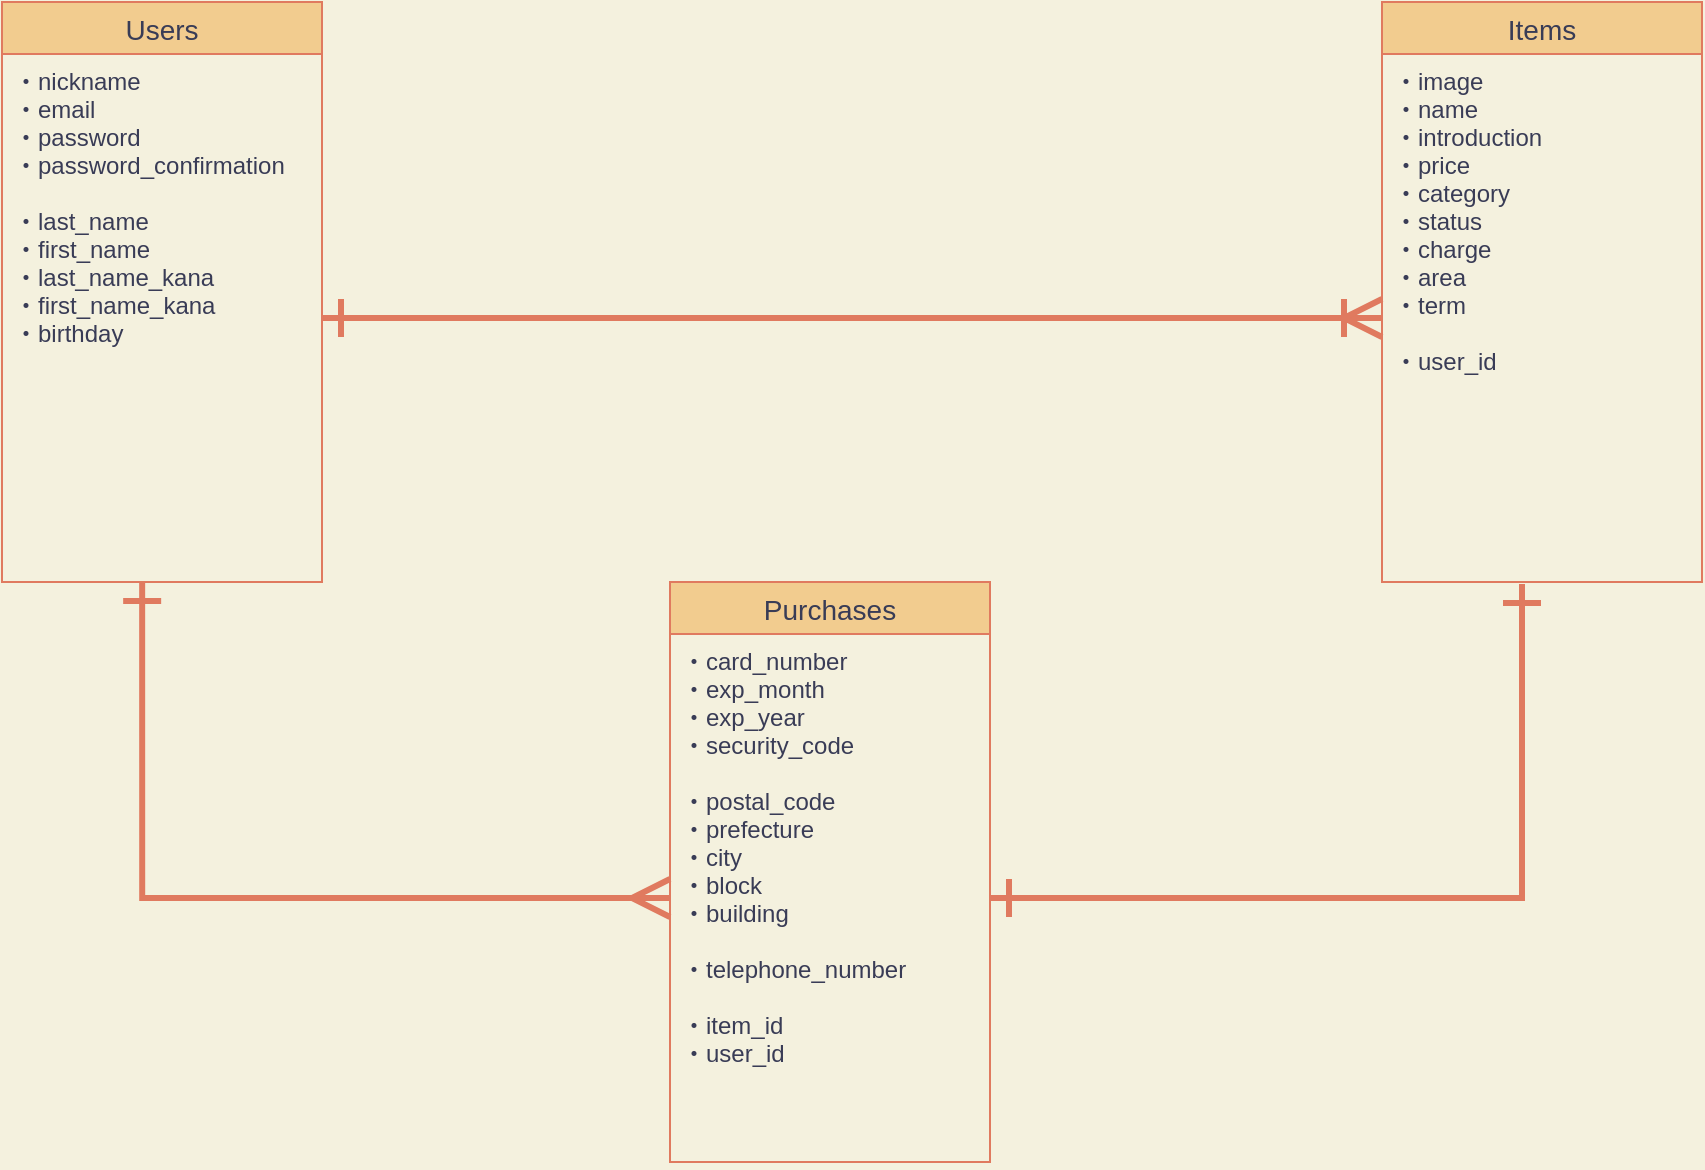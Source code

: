 <mxfile version="13.6.5">
    <diagram id="LvgWzFU3AR6GR3smVRUI" name="ページ1">
        <mxGraphModel dx="381" dy="622" grid="1" gridSize="10" guides="1" tooltips="1" connect="1" arrows="1" fold="1" page="1" pageScale="1" pageWidth="827" pageHeight="1169" background="#F4F1DE" math="0" shadow="0">
            <root>
                <mxCell id="0"/>
                <mxCell id="1" parent="0"/>
                <mxCell id="2" value="Users" style="swimlane;fontStyle=0;childLayout=stackLayout;horizontal=1;startSize=26;horizontalStack=0;resizeParent=1;resizeParentMax=0;resizeLast=0;collapsible=1;marginBottom=0;align=center;fontSize=14;fillColor=#F2CC8F;strokeColor=#E07A5F;fontColor=#393C56;" parent="1" vertex="1">
                    <mxGeometry width="160" height="290" as="geometry">
                        <mxRectangle x="40" y="40" width="90" height="26" as="alternateBounds"/>
                    </mxGeometry>
                </mxCell>
                <mxCell id="11" value="・nickname&#10;・email&#10;・password&#10;・password_confirmation&#10;&#10;・last_name&#10;・first_name&#10;・last_name_kana&#10;・first_name_kana&#10;・birthday" style="text;strokeColor=none;fillColor=none;spacingLeft=4;spacingRight=4;overflow=hidden;rotatable=0;points=[[0,0.5],[1,0.5]];portConstraint=eastwest;fontSize=12;fontColor=#393C56;" parent="2" vertex="1">
                    <mxGeometry y="26" width="160" height="264" as="geometry"/>
                </mxCell>
                <mxCell id="13" value="Items" style="swimlane;fontStyle=0;childLayout=stackLayout;horizontal=1;startSize=26;horizontalStack=0;resizeParent=1;resizeParentMax=0;resizeLast=0;collapsible=1;marginBottom=0;align=center;fontSize=14;fillColor=#F2CC8F;strokeColor=#E07A5F;fontColor=#393C56;" parent="1" vertex="1">
                    <mxGeometry x="690" width="160" height="290" as="geometry">
                        <mxRectangle x="40" y="40" width="90" height="26" as="alternateBounds"/>
                    </mxGeometry>
                </mxCell>
                <mxCell id="14" value="・image&#10;・name&#10;・introduction&#10;・price&#10;・category&#10;・status&#10;・charge&#10;・area&#10;・term&#10;&#10;・user_id&#10;" style="text;strokeColor=none;fillColor=none;spacingLeft=4;spacingRight=4;overflow=hidden;rotatable=0;points=[[0,0.5],[1,0.5]];portConstraint=eastwest;fontSize=12;fontColor=#393C56;" parent="13" vertex="1">
                    <mxGeometry y="26" width="160" height="264" as="geometry"/>
                </mxCell>
                <mxCell id="15" value="Purchases" style="swimlane;fontStyle=0;childLayout=stackLayout;horizontal=1;startSize=26;horizontalStack=0;resizeParent=1;resizeParentMax=0;resizeLast=0;collapsible=1;marginBottom=0;align=center;fontSize=14;fillColor=#F2CC8F;strokeColor=#E07A5F;fontColor=#393C56;" parent="1" vertex="1">
                    <mxGeometry x="334" y="290" width="160" height="290" as="geometry">
                        <mxRectangle x="40" y="40" width="90" height="26" as="alternateBounds"/>
                    </mxGeometry>
                </mxCell>
                <mxCell id="16" value="・card_number&#10;・exp_month&#10;・exp_year&#10;・security_code&#10;&#10;・postal_code&#10;・prefecture&#10;・city&#10;・block&#10;・building&#10;&#10;・telephone_number&#10;&#10;・item_id&#10;・user_id" style="text;strokeColor=none;fillColor=none;spacingLeft=4;spacingRight=4;overflow=hidden;rotatable=0;points=[[0,0.5],[1,0.5]];portConstraint=eastwest;fontSize=12;fontColor=#393C56;" parent="15" vertex="1">
                    <mxGeometry y="26" width="160" height="264" as="geometry"/>
                </mxCell>
                <mxCell id="31" style="edgeStyle=orthogonalEdgeStyle;rounded=0;jumpSize=10;orthogonalLoop=1;jettySize=auto;html=1;entryX=0;entryY=0.5;entryDx=0;entryDy=0;startArrow=ERone;startFill=0;startSize=15;sourcePerimeterSpacing=10;endArrow=ERoneToMany;endFill=0;strokeColor=#E07A5F;strokeWidth=3;exitX=1;exitY=0.5;exitDx=0;exitDy=0;endSize=15;targetPerimeterSpacing=10;labelBackgroundColor=#F4F1DE;fontColor=#393C56;" parent="1" source="11" target="14" edge="1">
                    <mxGeometry relative="1" as="geometry"/>
                </mxCell>
                <mxCell id="33" style="edgeStyle=orthogonalEdgeStyle;rounded=0;jumpSize=10;orthogonalLoop=1;jettySize=auto;html=1;startArrow=ERone;startFill=0;startSize=15;sourcePerimeterSpacing=10;endArrow=ERone;endFill=0;strokeColor=#E07A5F;strokeWidth=3;endSize=15;targetPerimeterSpacing=10;exitX=1;exitY=0.5;exitDx=0;exitDy=0;labelBackgroundColor=#F4F1DE;fontColor=#393C56;" parent="1" source="16" edge="1">
                    <mxGeometry relative="1" as="geometry">
                        <mxPoint x="760" y="291" as="targetPoint"/>
                        <Array as="points">
                            <mxPoint x="760" y="448"/>
                            <mxPoint x="760" y="291"/>
                        </Array>
                    </mxGeometry>
                </mxCell>
                <mxCell id="34" style="edgeStyle=orthogonalEdgeStyle;rounded=0;jumpSize=10;orthogonalLoop=1;jettySize=auto;html=1;exitX=0;exitY=0.5;exitDx=0;exitDy=0;entryX=0.438;entryY=1;entryDx=0;entryDy=0;entryPerimeter=0;startArrow=ERmany;startFill=0;startSize=15;sourcePerimeterSpacing=10;endArrow=ERone;endFill=0;endSize=15;targetPerimeterSpacing=10;strokeColor=#E07A5F;strokeWidth=3;labelBackgroundColor=#F4F1DE;fontColor=#393C56;" parent="1" source="16" target="11" edge="1">
                    <mxGeometry relative="1" as="geometry"/>
                </mxCell>
            </root>
        </mxGraphModel>
    </diagram>
</mxfile>